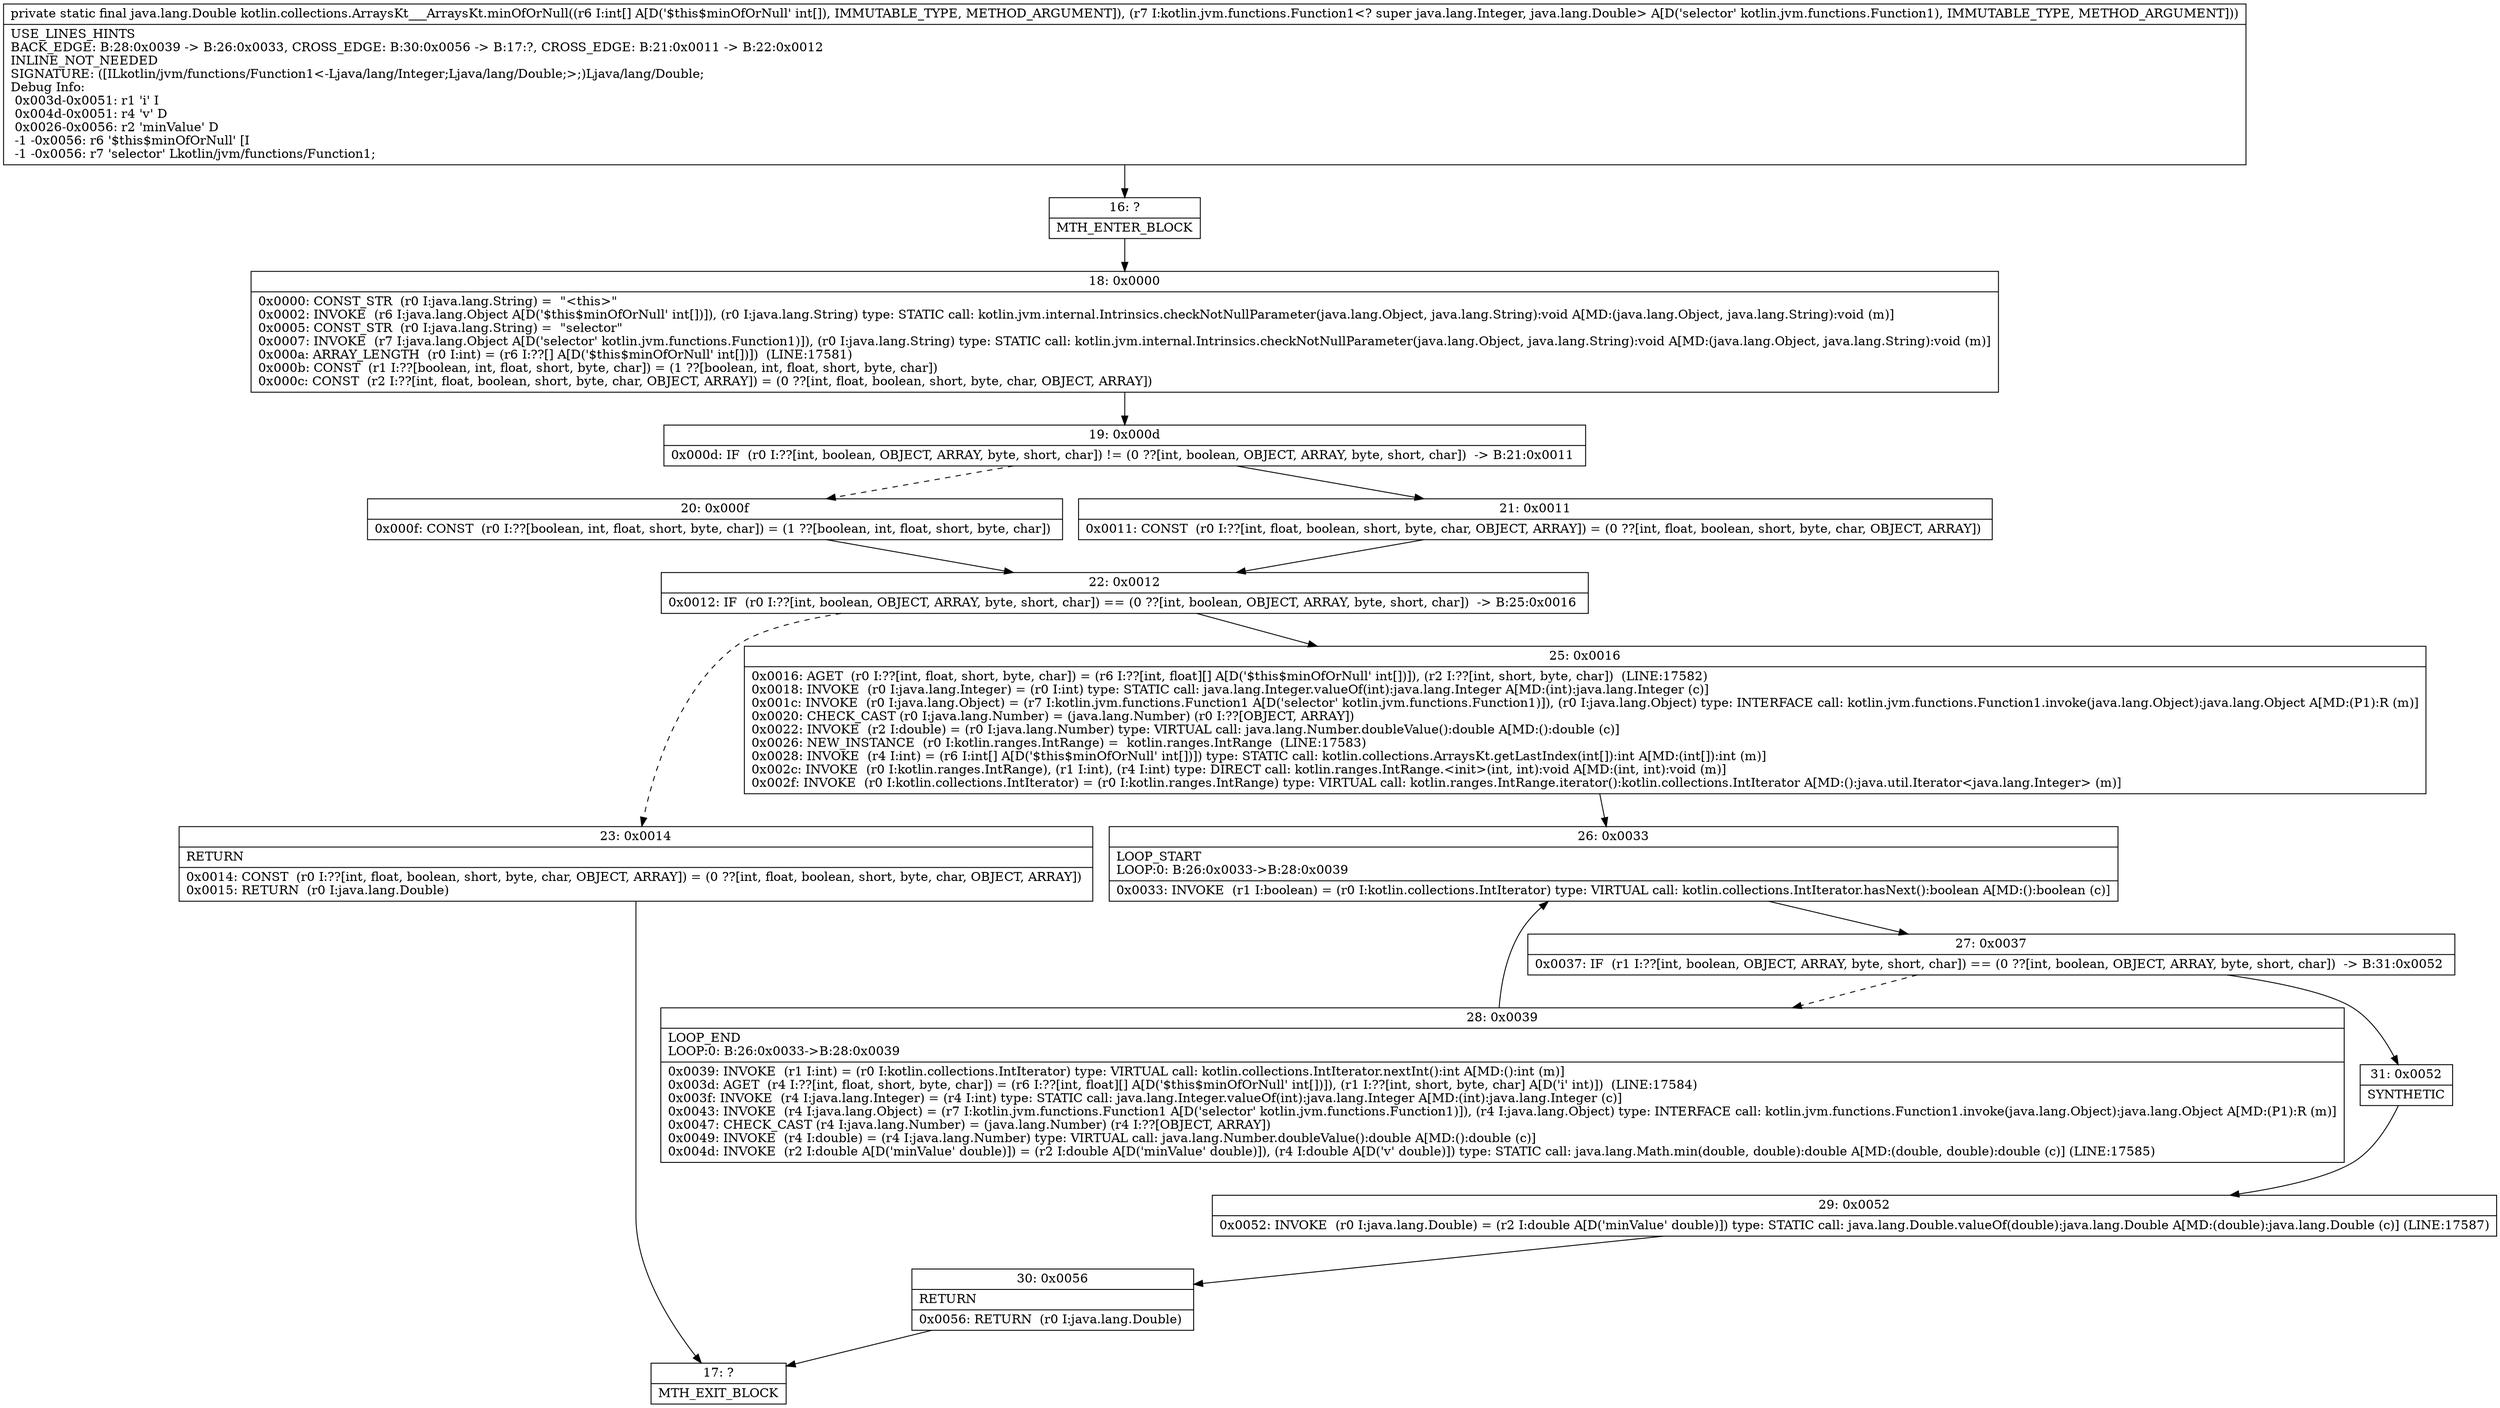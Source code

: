 digraph "CFG forkotlin.collections.ArraysKt___ArraysKt.minOfOrNull([ILkotlin\/jvm\/functions\/Function1;)Ljava\/lang\/Double;" {
Node_16 [shape=record,label="{16\:\ ?|MTH_ENTER_BLOCK\l}"];
Node_18 [shape=record,label="{18\:\ 0x0000|0x0000: CONST_STR  (r0 I:java.lang.String) =  \"\<this\>\" \l0x0002: INVOKE  (r6 I:java.lang.Object A[D('$this$minOfOrNull' int[])]), (r0 I:java.lang.String) type: STATIC call: kotlin.jvm.internal.Intrinsics.checkNotNullParameter(java.lang.Object, java.lang.String):void A[MD:(java.lang.Object, java.lang.String):void (m)]\l0x0005: CONST_STR  (r0 I:java.lang.String) =  \"selector\" \l0x0007: INVOKE  (r7 I:java.lang.Object A[D('selector' kotlin.jvm.functions.Function1)]), (r0 I:java.lang.String) type: STATIC call: kotlin.jvm.internal.Intrinsics.checkNotNullParameter(java.lang.Object, java.lang.String):void A[MD:(java.lang.Object, java.lang.String):void (m)]\l0x000a: ARRAY_LENGTH  (r0 I:int) = (r6 I:??[] A[D('$this$minOfOrNull' int[])])  (LINE:17581)\l0x000b: CONST  (r1 I:??[boolean, int, float, short, byte, char]) = (1 ??[boolean, int, float, short, byte, char]) \l0x000c: CONST  (r2 I:??[int, float, boolean, short, byte, char, OBJECT, ARRAY]) = (0 ??[int, float, boolean, short, byte, char, OBJECT, ARRAY]) \l}"];
Node_19 [shape=record,label="{19\:\ 0x000d|0x000d: IF  (r0 I:??[int, boolean, OBJECT, ARRAY, byte, short, char]) != (0 ??[int, boolean, OBJECT, ARRAY, byte, short, char])  \-\> B:21:0x0011 \l}"];
Node_20 [shape=record,label="{20\:\ 0x000f|0x000f: CONST  (r0 I:??[boolean, int, float, short, byte, char]) = (1 ??[boolean, int, float, short, byte, char]) \l}"];
Node_22 [shape=record,label="{22\:\ 0x0012|0x0012: IF  (r0 I:??[int, boolean, OBJECT, ARRAY, byte, short, char]) == (0 ??[int, boolean, OBJECT, ARRAY, byte, short, char])  \-\> B:25:0x0016 \l}"];
Node_23 [shape=record,label="{23\:\ 0x0014|RETURN\l|0x0014: CONST  (r0 I:??[int, float, boolean, short, byte, char, OBJECT, ARRAY]) = (0 ??[int, float, boolean, short, byte, char, OBJECT, ARRAY]) \l0x0015: RETURN  (r0 I:java.lang.Double) \l}"];
Node_17 [shape=record,label="{17\:\ ?|MTH_EXIT_BLOCK\l}"];
Node_25 [shape=record,label="{25\:\ 0x0016|0x0016: AGET  (r0 I:??[int, float, short, byte, char]) = (r6 I:??[int, float][] A[D('$this$minOfOrNull' int[])]), (r2 I:??[int, short, byte, char])  (LINE:17582)\l0x0018: INVOKE  (r0 I:java.lang.Integer) = (r0 I:int) type: STATIC call: java.lang.Integer.valueOf(int):java.lang.Integer A[MD:(int):java.lang.Integer (c)]\l0x001c: INVOKE  (r0 I:java.lang.Object) = (r7 I:kotlin.jvm.functions.Function1 A[D('selector' kotlin.jvm.functions.Function1)]), (r0 I:java.lang.Object) type: INTERFACE call: kotlin.jvm.functions.Function1.invoke(java.lang.Object):java.lang.Object A[MD:(P1):R (m)]\l0x0020: CHECK_CAST (r0 I:java.lang.Number) = (java.lang.Number) (r0 I:??[OBJECT, ARRAY]) \l0x0022: INVOKE  (r2 I:double) = (r0 I:java.lang.Number) type: VIRTUAL call: java.lang.Number.doubleValue():double A[MD:():double (c)]\l0x0026: NEW_INSTANCE  (r0 I:kotlin.ranges.IntRange) =  kotlin.ranges.IntRange  (LINE:17583)\l0x0028: INVOKE  (r4 I:int) = (r6 I:int[] A[D('$this$minOfOrNull' int[])]) type: STATIC call: kotlin.collections.ArraysKt.getLastIndex(int[]):int A[MD:(int[]):int (m)]\l0x002c: INVOKE  (r0 I:kotlin.ranges.IntRange), (r1 I:int), (r4 I:int) type: DIRECT call: kotlin.ranges.IntRange.\<init\>(int, int):void A[MD:(int, int):void (m)]\l0x002f: INVOKE  (r0 I:kotlin.collections.IntIterator) = (r0 I:kotlin.ranges.IntRange) type: VIRTUAL call: kotlin.ranges.IntRange.iterator():kotlin.collections.IntIterator A[MD:():java.util.Iterator\<java.lang.Integer\> (m)]\l}"];
Node_26 [shape=record,label="{26\:\ 0x0033|LOOP_START\lLOOP:0: B:26:0x0033\-\>B:28:0x0039\l|0x0033: INVOKE  (r1 I:boolean) = (r0 I:kotlin.collections.IntIterator) type: VIRTUAL call: kotlin.collections.IntIterator.hasNext():boolean A[MD:():boolean (c)]\l}"];
Node_27 [shape=record,label="{27\:\ 0x0037|0x0037: IF  (r1 I:??[int, boolean, OBJECT, ARRAY, byte, short, char]) == (0 ??[int, boolean, OBJECT, ARRAY, byte, short, char])  \-\> B:31:0x0052 \l}"];
Node_28 [shape=record,label="{28\:\ 0x0039|LOOP_END\lLOOP:0: B:26:0x0033\-\>B:28:0x0039\l|0x0039: INVOKE  (r1 I:int) = (r0 I:kotlin.collections.IntIterator) type: VIRTUAL call: kotlin.collections.IntIterator.nextInt():int A[MD:():int (m)]\l0x003d: AGET  (r4 I:??[int, float, short, byte, char]) = (r6 I:??[int, float][] A[D('$this$minOfOrNull' int[])]), (r1 I:??[int, short, byte, char] A[D('i' int)])  (LINE:17584)\l0x003f: INVOKE  (r4 I:java.lang.Integer) = (r4 I:int) type: STATIC call: java.lang.Integer.valueOf(int):java.lang.Integer A[MD:(int):java.lang.Integer (c)]\l0x0043: INVOKE  (r4 I:java.lang.Object) = (r7 I:kotlin.jvm.functions.Function1 A[D('selector' kotlin.jvm.functions.Function1)]), (r4 I:java.lang.Object) type: INTERFACE call: kotlin.jvm.functions.Function1.invoke(java.lang.Object):java.lang.Object A[MD:(P1):R (m)]\l0x0047: CHECK_CAST (r4 I:java.lang.Number) = (java.lang.Number) (r4 I:??[OBJECT, ARRAY]) \l0x0049: INVOKE  (r4 I:double) = (r4 I:java.lang.Number) type: VIRTUAL call: java.lang.Number.doubleValue():double A[MD:():double (c)]\l0x004d: INVOKE  (r2 I:double A[D('minValue' double)]) = (r2 I:double A[D('minValue' double)]), (r4 I:double A[D('v' double)]) type: STATIC call: java.lang.Math.min(double, double):double A[MD:(double, double):double (c)] (LINE:17585)\l}"];
Node_31 [shape=record,label="{31\:\ 0x0052|SYNTHETIC\l}"];
Node_29 [shape=record,label="{29\:\ 0x0052|0x0052: INVOKE  (r0 I:java.lang.Double) = (r2 I:double A[D('minValue' double)]) type: STATIC call: java.lang.Double.valueOf(double):java.lang.Double A[MD:(double):java.lang.Double (c)] (LINE:17587)\l}"];
Node_30 [shape=record,label="{30\:\ 0x0056|RETURN\l|0x0056: RETURN  (r0 I:java.lang.Double) \l}"];
Node_21 [shape=record,label="{21\:\ 0x0011|0x0011: CONST  (r0 I:??[int, float, boolean, short, byte, char, OBJECT, ARRAY]) = (0 ??[int, float, boolean, short, byte, char, OBJECT, ARRAY]) \l}"];
MethodNode[shape=record,label="{private static final java.lang.Double kotlin.collections.ArraysKt___ArraysKt.minOfOrNull((r6 I:int[] A[D('$this$minOfOrNull' int[]), IMMUTABLE_TYPE, METHOD_ARGUMENT]), (r7 I:kotlin.jvm.functions.Function1\<? super java.lang.Integer, java.lang.Double\> A[D('selector' kotlin.jvm.functions.Function1), IMMUTABLE_TYPE, METHOD_ARGUMENT]))  | USE_LINES_HINTS\lBACK_EDGE: B:28:0x0039 \-\> B:26:0x0033, CROSS_EDGE: B:30:0x0056 \-\> B:17:?, CROSS_EDGE: B:21:0x0011 \-\> B:22:0x0012\lINLINE_NOT_NEEDED\lSIGNATURE: ([ILkotlin\/jvm\/functions\/Function1\<\-Ljava\/lang\/Integer;Ljava\/lang\/Double;\>;)Ljava\/lang\/Double;\lDebug Info:\l  0x003d\-0x0051: r1 'i' I\l  0x004d\-0x0051: r4 'v' D\l  0x0026\-0x0056: r2 'minValue' D\l  \-1 \-0x0056: r6 '$this$minOfOrNull' [I\l  \-1 \-0x0056: r7 'selector' Lkotlin\/jvm\/functions\/Function1;\l}"];
MethodNode -> Node_16;Node_16 -> Node_18;
Node_18 -> Node_19;
Node_19 -> Node_20[style=dashed];
Node_19 -> Node_21;
Node_20 -> Node_22;
Node_22 -> Node_23[style=dashed];
Node_22 -> Node_25;
Node_23 -> Node_17;
Node_25 -> Node_26;
Node_26 -> Node_27;
Node_27 -> Node_28[style=dashed];
Node_27 -> Node_31;
Node_28 -> Node_26;
Node_31 -> Node_29;
Node_29 -> Node_30;
Node_30 -> Node_17;
Node_21 -> Node_22;
}

